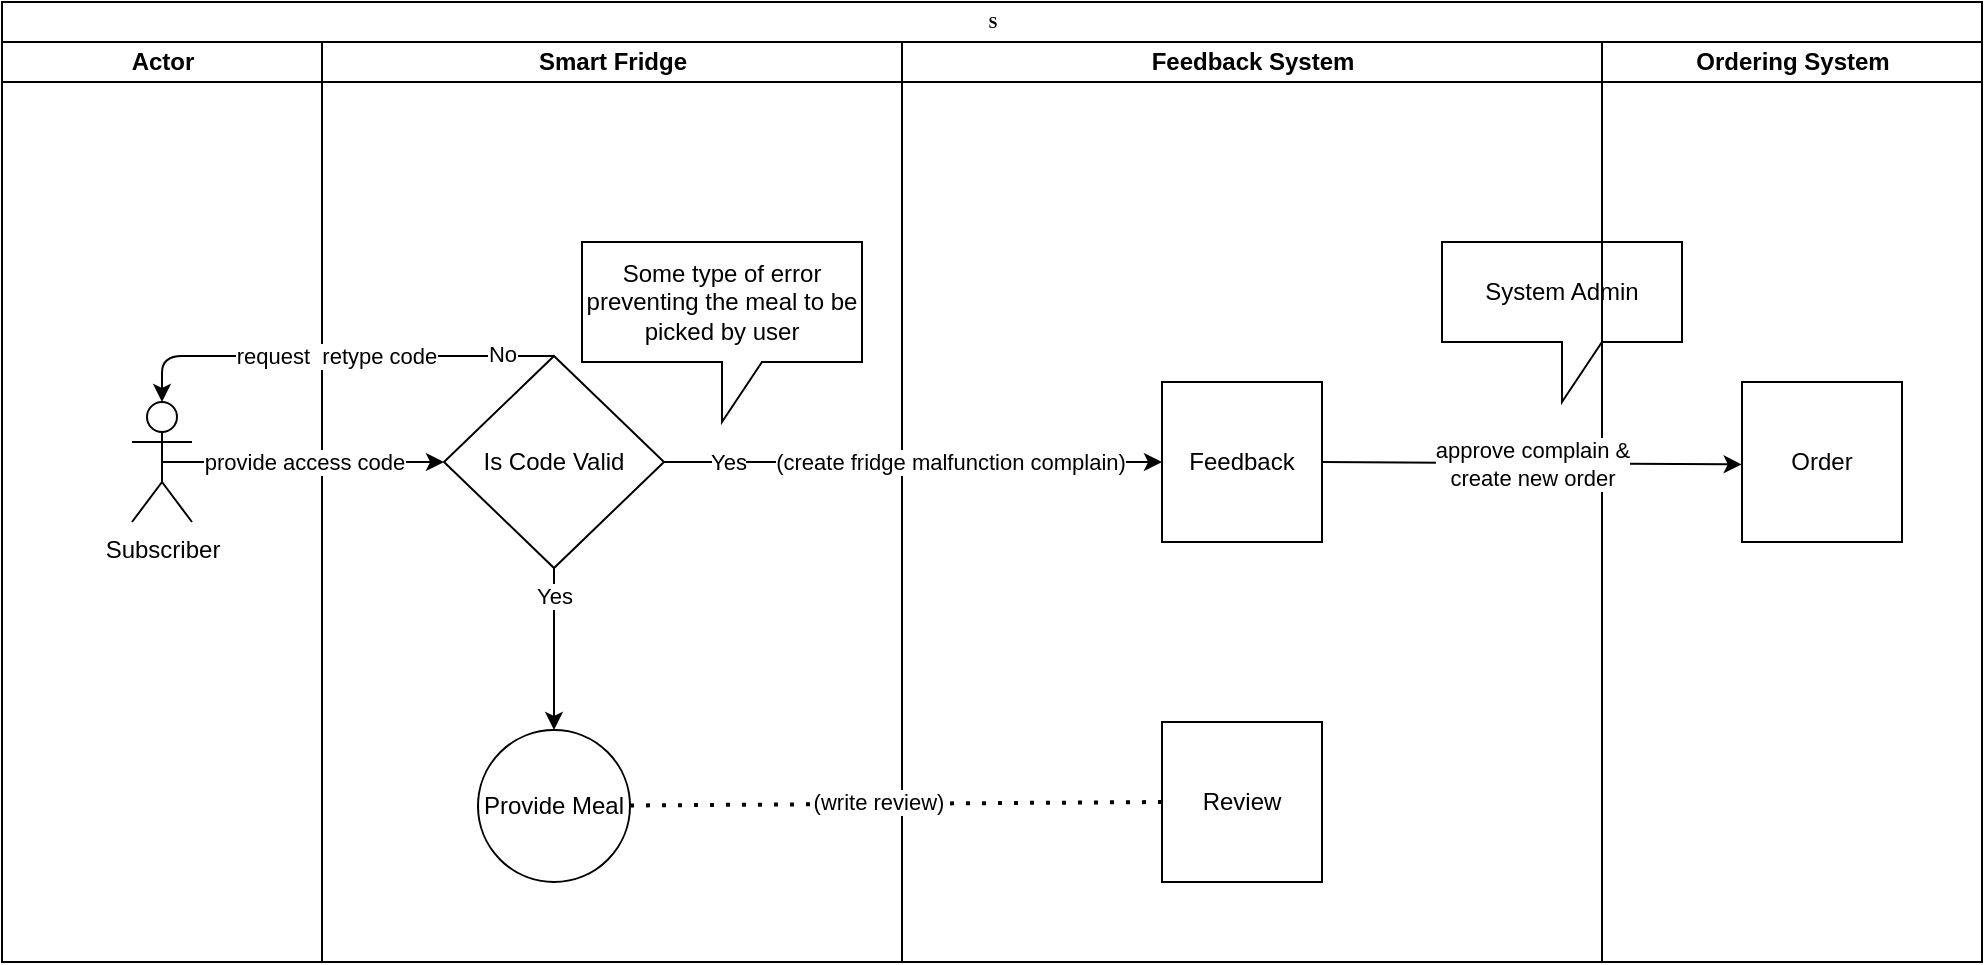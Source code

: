 <mxfile version="13.10.0" type="google"><diagram name="Page-1" id="74e2e168-ea6b-b213-b513-2b3c1d86103e"><mxGraphModel dx="1572" dy="738" grid="1" gridSize="10" guides="1" tooltips="1" connect="1" arrows="1" fold="1" page="1" pageScale="1" pageWidth="1100" pageHeight="850" background="#ffffff" math="0" shadow="0"><root><mxCell id="0"/><mxCell id="1" parent="0"/><mxCell id="77e6c97f196da883-1" value="S" style="swimlane;html=1;childLayout=stackLayout;startSize=20;rounded=0;shadow=0;labelBackgroundColor=none;strokeWidth=1;fontFamily=Verdana;fontSize=8;align=center;" parent="1" vertex="1"><mxGeometry x="70" y="40" width="990" height="480" as="geometry"><mxRectangle x="70" y="40" width="70" height="20" as="alternateBounds"/></mxGeometry></mxCell><mxCell id="77e6c97f196da883-2" value="&lt;div&gt;Actor&lt;/div&gt;" style="swimlane;html=1;startSize=20;" parent="77e6c97f196da883-1" vertex="1"><mxGeometry y="20" width="160" height="460" as="geometry"/></mxCell><mxCell id="QJ3G4-R3qcjC6Z-IzL42-1" value="&lt;div&gt;Subscriber&lt;/div&gt;" style="shape=umlActor;verticalLabelPosition=bottom;verticalAlign=top;html=1;outlineConnect=0;" parent="77e6c97f196da883-2" vertex="1"><mxGeometry x="65" y="180" width="30" height="60" as="geometry"/></mxCell><mxCell id="77e6c97f196da883-4" value="Smart Fridge" style="swimlane;html=1;startSize=20;" parent="77e6c97f196da883-1" vertex="1"><mxGeometry x="160" y="20" width="290" height="460" as="geometry"><mxRectangle x="320" y="20" width="30" height="730" as="alternateBounds"/></mxGeometry></mxCell><mxCell id="SQiz0oExWdAmI7R9zmeA-3" value="Is Code Valid" style="rhombus;whiteSpace=wrap;html=1;" vertex="1" parent="77e6c97f196da883-4"><mxGeometry x="61" y="157" width="110" height="106" as="geometry"/></mxCell><mxCell id="SQiz0oExWdAmI7R9zmeA-6" value="&lt;div&gt;Provide Meal&lt;/div&gt;" style="ellipse;whiteSpace=wrap;html=1;aspect=fixed;" vertex="1" parent="77e6c97f196da883-4"><mxGeometry x="78" y="344" width="76" height="76" as="geometry"/></mxCell><mxCell id="SQiz0oExWdAmI7R9zmeA-7" value="&lt;div&gt;Yes&lt;/div&gt;" style="endArrow=classic;html=1;exitX=0.5;exitY=1;exitDx=0;exitDy=0;entryX=0.5;entryY=0;entryDx=0;entryDy=0;" edge="1" parent="77e6c97f196da883-4" source="SQiz0oExWdAmI7R9zmeA-3" target="SQiz0oExWdAmI7R9zmeA-6"><mxGeometry x="-0.667" width="50" height="50" relative="1" as="geometry"><mxPoint x="620" y="340" as="sourcePoint"/><mxPoint x="80" y="340" as="targetPoint"/><mxPoint as="offset"/></mxGeometry></mxCell><mxCell id="SQiz0oExWdAmI7R9zmeA-19" value="Some type of error &lt;br&gt;&lt;span class=&quot;ILfuVd&quot;&gt;&lt;span class=&quot;hgKElc&quot;&gt;preventing the meal to be picked by user&lt;br&gt;&lt;/span&gt;&lt;/span&gt;" style="shape=callout;whiteSpace=wrap;html=1;perimeter=calloutPerimeter;" vertex="1" parent="77e6c97f196da883-4"><mxGeometry x="130" y="100" width="140" height="90" as="geometry"/></mxCell><mxCell id="QJ3G4-R3qcjC6Z-IzL42-25" value="Feedback System" style="swimlane;html=1;startSize=20;" parent="77e6c97f196da883-1" vertex="1"><mxGeometry x="450" y="20" width="350" height="460" as="geometry"/></mxCell><mxCell id="SQiz0oExWdAmI7R9zmeA-8" value="Review" style="whiteSpace=wrap;html=1;aspect=fixed;" vertex="1" parent="QJ3G4-R3qcjC6Z-IzL42-25"><mxGeometry x="130" y="340" width="80" height="80" as="geometry"/></mxCell><mxCell id="SQiz0oExWdAmI7R9zmeA-11" value="Feedback" style="whiteSpace=wrap;html=1;aspect=fixed;" vertex="1" parent="QJ3G4-R3qcjC6Z-IzL42-25"><mxGeometry x="130" y="170" width="80" height="80" as="geometry"/></mxCell><mxCell id="SQiz0oExWdAmI7R9zmeA-27" value="System Admin" style="shape=callout;whiteSpace=wrap;html=1;perimeter=calloutPerimeter;" vertex="1" parent="QJ3G4-R3qcjC6Z-IzL42-25"><mxGeometry x="270" y="100" width="120" height="80" as="geometry"/></mxCell><mxCell id="QJ3G4-R3qcjC6Z-IzL42-34" value="Ordering System" style="swimlane;html=1;startSize=20;" parent="77e6c97f196da883-1" vertex="1"><mxGeometry x="800" y="20" width="190" height="460" as="geometry"/></mxCell><mxCell id="SQiz0oExWdAmI7R9zmeA-14" value="Order" style="whiteSpace=wrap;html=1;aspect=fixed;" vertex="1" parent="QJ3G4-R3qcjC6Z-IzL42-34"><mxGeometry x="70" y="170" width="80" height="80" as="geometry"/></mxCell><mxCell id="SQiz0oExWdAmI7R9zmeA-4" value="provide access code" style="endArrow=classic;html=1;entryX=0;entryY=0.5;entryDx=0;entryDy=0;exitX=0.5;exitY=0.5;exitDx=0;exitDy=0;exitPerimeter=0;" edge="1" parent="77e6c97f196da883-1" source="QJ3G4-R3qcjC6Z-IzL42-1" target="SQiz0oExWdAmI7R9zmeA-3"><mxGeometry width="50" height="50" relative="1" as="geometry"><mxPoint x="95" y="234" as="sourcePoint"/><mxPoint x="145" y="184" as="targetPoint"/></mxGeometry></mxCell><mxCell id="SQiz0oExWdAmI7R9zmeA-10" value="(write review)" style="endArrow=none;dashed=1;html=1;dashPattern=1 3;strokeWidth=2;entryX=0;entryY=0.5;entryDx=0;entryDy=0;" edge="1" parent="77e6c97f196da883-1" source="SQiz0oExWdAmI7R9zmeA-6" target="SQiz0oExWdAmI7R9zmeA-8"><mxGeometry x="-0.068" y="1" width="50" height="50" relative="1" as="geometry"><mxPoint x="400" y="430" as="sourcePoint"/><mxPoint x="450" y="380" as="targetPoint"/><mxPoint as="offset"/></mxGeometry></mxCell><mxCell id="SQiz0oExWdAmI7R9zmeA-12" value="&lt;div&gt;Yes&lt;/div&gt;" style="endArrow=classic;html=1;exitX=1;exitY=0.5;exitDx=0;exitDy=0;" edge="1" parent="77e6c97f196da883-1" source="SQiz0oExWdAmI7R9zmeA-3" target="SQiz0oExWdAmI7R9zmeA-11"><mxGeometry x="-0.747" width="50" height="50" relative="1" as="geometry"><mxPoint x="580" y="340" as="sourcePoint"/><mxPoint x="480" y="230.0" as="targetPoint"/><Array as="points"><mxPoint x="350" y="230"/></Array><mxPoint as="offset"/></mxGeometry></mxCell><mxCell id="SQiz0oExWdAmI7R9zmeA-26" value="(create fridge malfunction complain)" style="edgeLabel;html=1;align=center;verticalAlign=middle;resizable=0;points=[];" vertex="1" connectable="0" parent="SQiz0oExWdAmI7R9zmeA-12"><mxGeometry x="0.149" relative="1" as="geometry"><mxPoint as="offset"/></mxGeometry></mxCell><mxCell id="SQiz0oExWdAmI7R9zmeA-15" value="&lt;div&gt;approve complain &amp;amp;&lt;br&gt;&lt;/div&gt;&lt;div&gt;create new order&lt;br&gt;&lt;/div&gt;" style="endArrow=classic;html=1;exitX=1;exitY=0.5;exitDx=0;exitDy=0;entryX=-0.002;entryY=0.515;entryDx=0;entryDy=0;entryPerimeter=0;" edge="1" parent="77e6c97f196da883-1" source="SQiz0oExWdAmI7R9zmeA-11" target="SQiz0oExWdAmI7R9zmeA-14"><mxGeometry width="50" height="50" relative="1" as="geometry"><mxPoint x="750" y="283" as="sourcePoint"/><mxPoint x="800" y="233" as="targetPoint"/></mxGeometry></mxCell><mxCell id="SQiz0oExWdAmI7R9zmeA-17" value="request&amp;nbsp; retype code" style="endArrow=classic;html=1;exitX=0.5;exitY=0;exitDx=0;exitDy=0;" edge="1" parent="77e6c97f196da883-1" source="SQiz0oExWdAmI7R9zmeA-3" target="QJ3G4-R3qcjC6Z-IzL42-1"><mxGeometry width="50" height="50" relative="1" as="geometry"><mxPoint x="260" y="210" as="sourcePoint"/><mxPoint x="70" y="177" as="targetPoint"/><Array as="points"><mxPoint x="80" y="177"/></Array></mxGeometry></mxCell><mxCell id="SQiz0oExWdAmI7R9zmeA-18" value="No" style="edgeLabel;html=1;align=center;verticalAlign=middle;resizable=0;points=[];" vertex="1" connectable="0" parent="SQiz0oExWdAmI7R9zmeA-17"><mxGeometry x="-0.039" y="-1" relative="1" as="geometry"><mxPoint x="79.2" as="offset"/></mxGeometry></mxCell></root></mxGraphModel></diagram></mxfile>